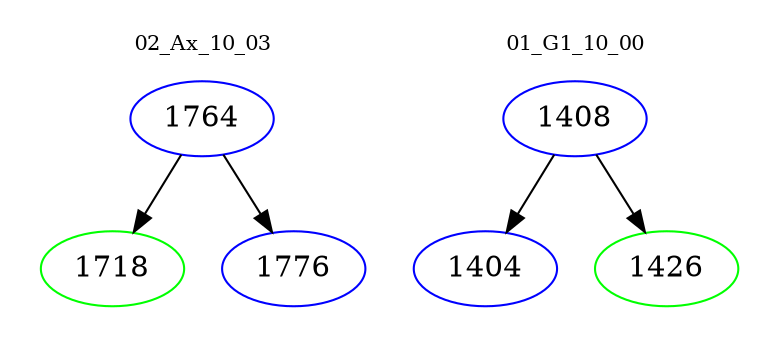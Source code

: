 digraph{
subgraph cluster_0 {
color = white
label = "02_Ax_10_03";
fontsize=10;
T0_1764 [label="1764", color="blue"]
T0_1764 -> T0_1718 [color="black"]
T0_1718 [label="1718", color="green"]
T0_1764 -> T0_1776 [color="black"]
T0_1776 [label="1776", color="blue"]
}
subgraph cluster_1 {
color = white
label = "01_G1_10_00";
fontsize=10;
T1_1408 [label="1408", color="blue"]
T1_1408 -> T1_1404 [color="black"]
T1_1404 [label="1404", color="blue"]
T1_1408 -> T1_1426 [color="black"]
T1_1426 [label="1426", color="green"]
}
}

